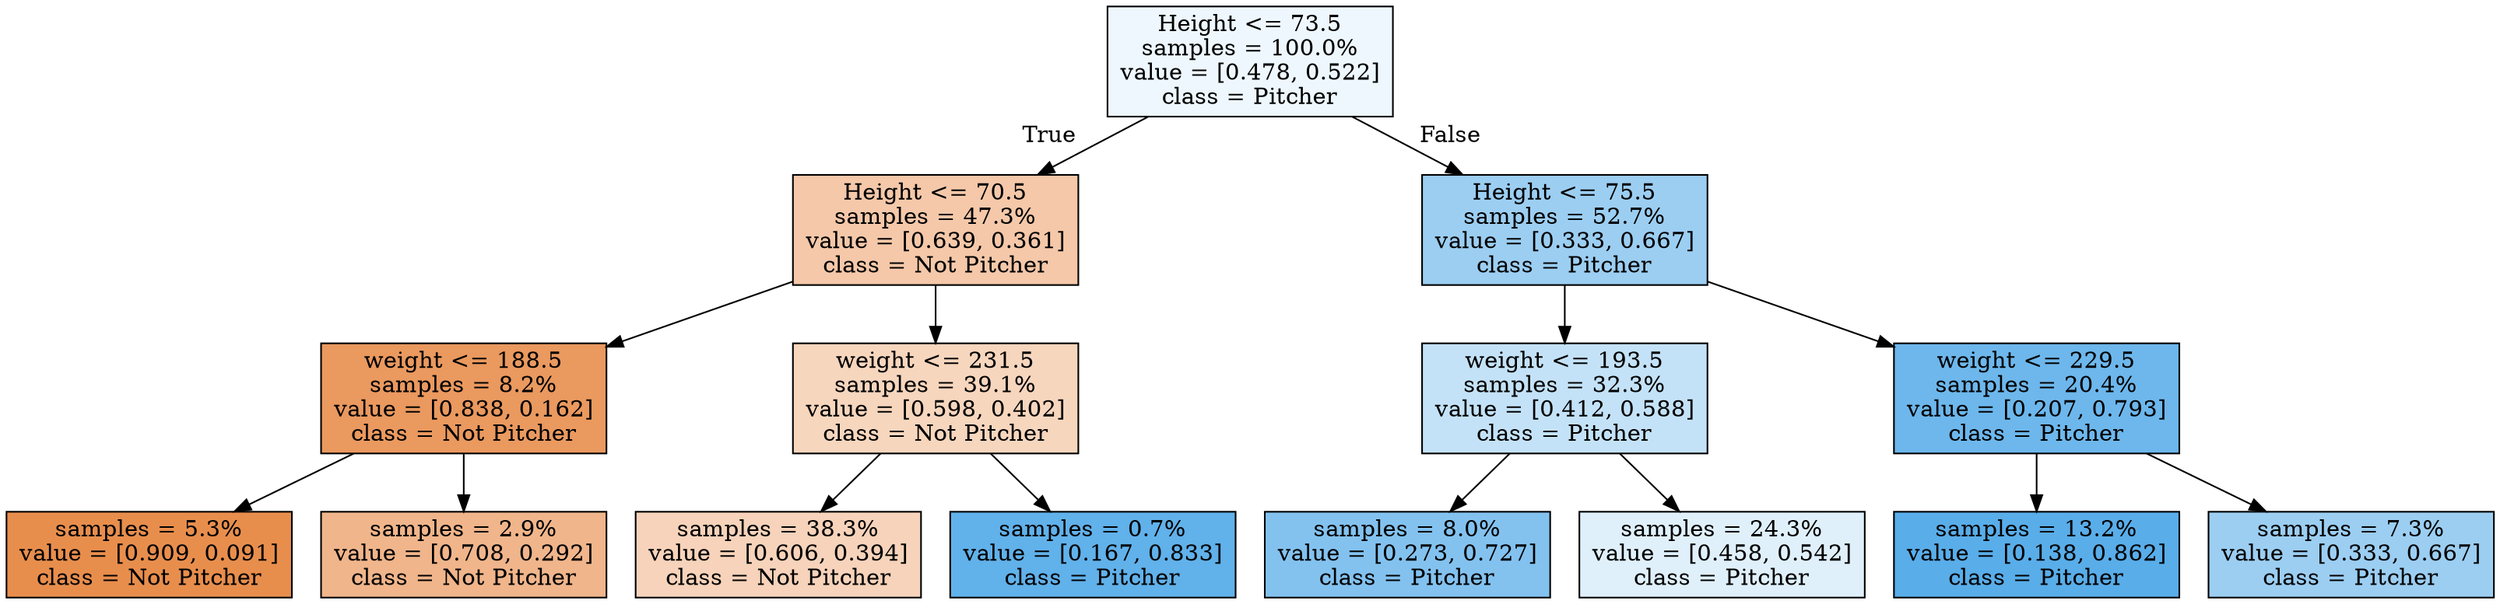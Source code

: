 digraph Tree {
node [shape=box, style="filled", color="black"] ;
0 [label="Height <= 73.5\nsamples = 100.0%\nvalue = [0.478, 0.522]\nclass = Pitcher", fillcolor="#eef7fd"] ;
1 [label="Height <= 70.5\nsamples = 47.3%\nvalue = [0.639, 0.361]\nclass = Not Pitcher", fillcolor="#f4c8a9"] ;
0 -> 1 [labeldistance=2.5, labelangle=45, headlabel="True"] ;
2 [label="weight <= 188.5\nsamples = 8.2%\nvalue = [0.838, 0.162]\nclass = Not Pitcher", fillcolor="#ea995f"] ;
1 -> 2 ;
3 [label="samples = 5.3%\nvalue = [0.909, 0.091]\nclass = Not Pitcher", fillcolor="#e88e4d"] ;
2 -> 3 ;
4 [label="samples = 2.9%\nvalue = [0.708, 0.292]\nclass = Not Pitcher", fillcolor="#f0b58b"] ;
2 -> 4 ;
5 [label="weight <= 231.5\nsamples = 39.1%\nvalue = [0.598, 0.402]\nclass = Not Pitcher", fillcolor="#f7d6be"] ;
1 -> 5 ;
6 [label="samples = 38.3%\nvalue = [0.606, 0.394]\nclass = Not Pitcher", fillcolor="#f6d3ba"] ;
5 -> 6 ;
7 [label="samples = 0.7%\nvalue = [0.167, 0.833]\nclass = Pitcher", fillcolor="#61b1ea"] ;
5 -> 7 ;
8 [label="Height <= 75.5\nsamples = 52.7%\nvalue = [0.333, 0.667]\nclass = Pitcher", fillcolor="#9ccef2"] ;
0 -> 8 [labeldistance=2.5, labelangle=-45, headlabel="False"] ;
9 [label="weight <= 193.5\nsamples = 32.3%\nvalue = [0.412, 0.588]\nclass = Pitcher", fillcolor="#c4e2f7"] ;
8 -> 9 ;
10 [label="samples = 8.0%\nvalue = [0.273, 0.727]\nclass = Pitcher", fillcolor="#83c2ef"] ;
9 -> 10 ;
11 [label="samples = 24.3%\nvalue = [0.458, 0.542]\nclass = Pitcher", fillcolor="#e0f0fb"] ;
9 -> 11 ;
12 [label="weight <= 229.5\nsamples = 20.4%\nvalue = [0.207, 0.793]\nclass = Pitcher", fillcolor="#6db7ec"] ;
8 -> 12 ;
13 [label="samples = 13.2%\nvalue = [0.138, 0.862]\nclass = Pitcher", fillcolor="#59ade9"] ;
12 -> 13 ;
14 [label="samples = 7.3%\nvalue = [0.333, 0.667]\nclass = Pitcher", fillcolor="#9ccef2"] ;
12 -> 14 ;
}